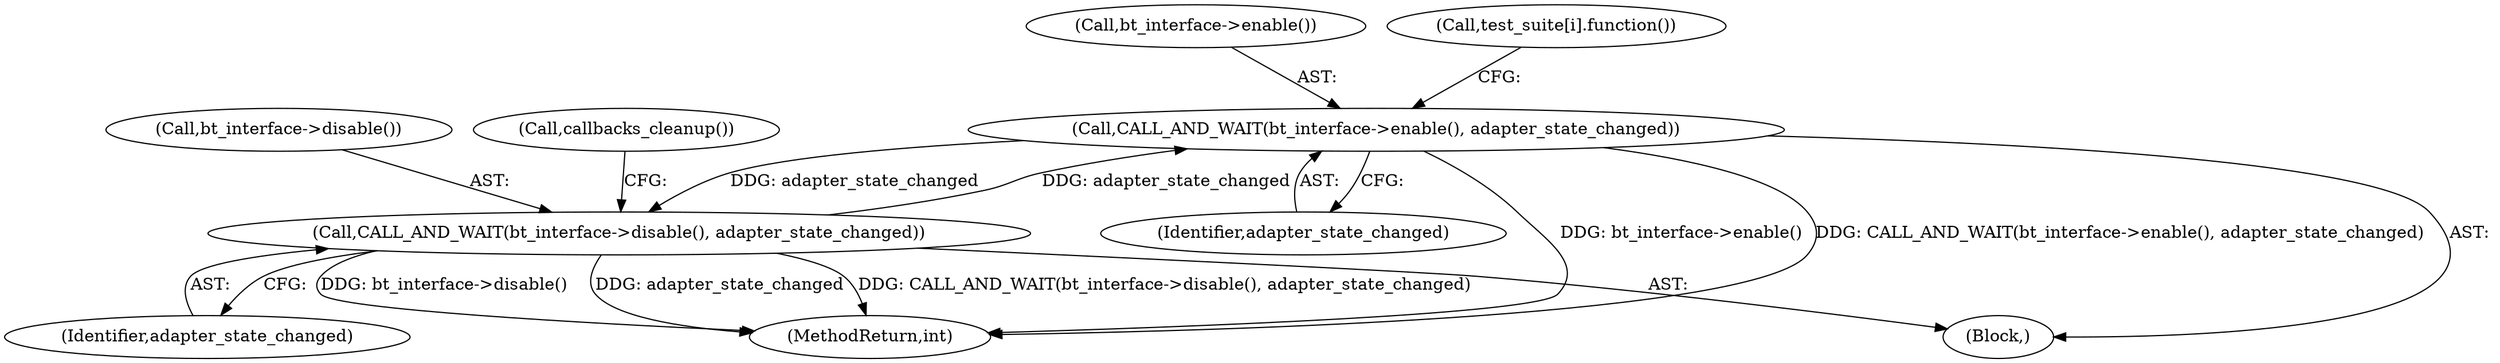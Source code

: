 digraph "1_Android_37c88107679d36c419572732b4af6e18bb2f7dce_5@del" {
"1000439" [label="(Call,CALL_AND_WAIT(bt_interface->enable(), adapter_state_changed))"];
"1000473" [label="(Call,CALL_AND_WAIT(bt_interface->disable(), adapter_state_changed))"];
"1000439" [label="(Call,CALL_AND_WAIT(bt_interface->enable(), adapter_state_changed))"];
"1000437" [label="(Block,)"];
"1000441" [label="(Identifier,adapter_state_changed)"];
"1000473" [label="(Call,CALL_AND_WAIT(bt_interface->disable(), adapter_state_changed))"];
"1000503" [label="(MethodReturn,int)"];
"1000440" [label="(Call,bt_interface->enable())"];
"1000476" [label="(Call,callbacks_cleanup())"];
"1000439" [label="(Call,CALL_AND_WAIT(bt_interface->enable(), adapter_state_changed))"];
"1000474" [label="(Call,bt_interface->disable())"];
"1000475" [label="(Identifier,adapter_state_changed)"];
"1000443" [label="(Call,test_suite[i].function())"];
"1000439" -> "1000437"  [label="AST: "];
"1000439" -> "1000441"  [label="CFG: "];
"1000440" -> "1000439"  [label="AST: "];
"1000441" -> "1000439"  [label="AST: "];
"1000443" -> "1000439"  [label="CFG: "];
"1000439" -> "1000503"  [label="DDG: bt_interface->enable()"];
"1000439" -> "1000503"  [label="DDG: CALL_AND_WAIT(bt_interface->enable(), adapter_state_changed)"];
"1000473" -> "1000439"  [label="DDG: adapter_state_changed"];
"1000439" -> "1000473"  [label="DDG: adapter_state_changed"];
"1000473" -> "1000437"  [label="AST: "];
"1000473" -> "1000475"  [label="CFG: "];
"1000474" -> "1000473"  [label="AST: "];
"1000475" -> "1000473"  [label="AST: "];
"1000476" -> "1000473"  [label="CFG: "];
"1000473" -> "1000503"  [label="DDG: bt_interface->disable()"];
"1000473" -> "1000503"  [label="DDG: adapter_state_changed"];
"1000473" -> "1000503"  [label="DDG: CALL_AND_WAIT(bt_interface->disable(), adapter_state_changed)"];
}
